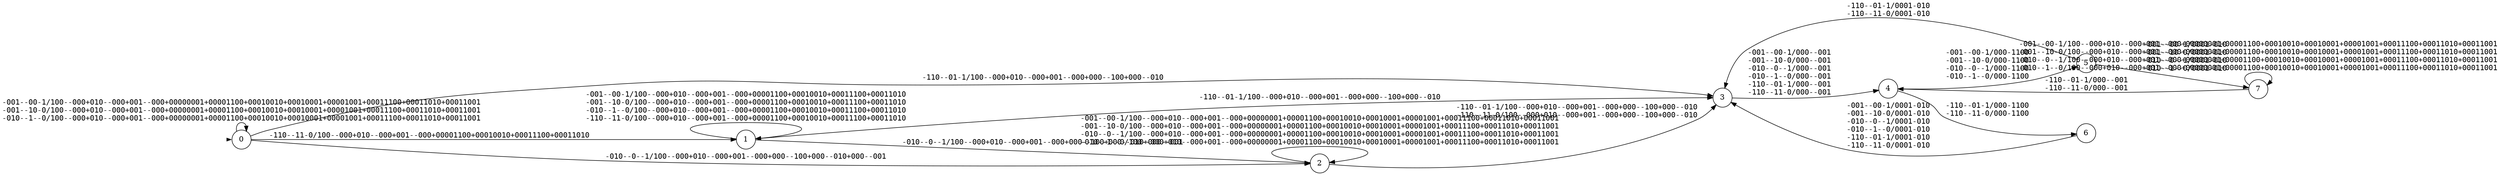 digraph""{graph[rankdir=LR,ranksep=0.8,nodesep=0.2];node[shape=circle];edge[fontname=mono];init[shape=point,style=invis];0[label="0"];1[label="1"];2[label="2"];3[label="3"];4[label="4"];5[label="5"];6[label="6"];7[label="7"];init->0[penwidth=0,tooltip="initialstate"];0->0[label="-001--00-1/100--000+010--000+001--000+00000001+00001100+00010010+00010001+00001001+00011100+00011010+00011001\l-001--10-0/100--000+010--000+001--000+00000001+00001100+00010010+00010001+00001001+00011100+00011010+00011001\l-010--1--0/100--000+010--000+001--000+00000001+00001100+00010010+00010001+00001001+00011100+00011010+00011001\l",labeltooltip="&#172;get_med&#8743;&#172;shop&#8743;warehouse&#8743;&#172;night&#8743;&#172;entrance&#8743;day/go_safe_loc&#8743;&#172;go_counter&#8743;&#172;go_charging_point&#8743;&#172;go_warehouse&#8743;&#172;go_entrace&#8743;&#172;go_back+&#172;go_safe_loc&#8743;go_counter&#8743;&#172;go_charging_point&#8743;&#172;go_warehouse&#8743;&#172;go_entrace&#8743;&#172;go_back+&#172;go_safe_loc&#8743;&#172;go_counter&#8743;go_charging_point&#8743;&#172;go_warehouse&#8743;&#172;go_entrace&#8743;&#172;go_back+&#172;go_safe_loc&#8743;&#172;go_counter&#8743;&#172;go_charging_point&#8743;&#172;give_med&#8743;&#172;take_med&#8743;&#172;go_warehouse&#8743;&#172;go_entrace&#8743;go_back+&#172;go_safe_loc&#8743;&#172;go_counter&#8743;&#172;go_charging_point&#8743;&#172;give_med&#8743;take_med&#8743;go_warehouse&#8743;&#172;go_entrace&#8743;&#172;go_back+&#172;go_safe_loc&#8743;&#172;go_counter&#8743;&#172;go_charging_point&#8743;give_med&#8743;&#172;take_med&#8743;&#172;go_warehouse&#8743;go_entrace&#8743;&#172;go_back+&#172;go_safe_loc&#8743;&#172;go_counter&#8743;&#172;go_charging_point&#8743;give_med&#8743;&#172;take_med&#8743;&#172;go_warehouse&#8743;&#172;go_entrace&#8743;go_back+&#172;go_safe_loc&#8743;&#172;go_counter&#8743;&#172;go_charging_point&#8743;&#172;give_med&#8743;take_med&#8743;&#172;go_warehouse&#8743;&#172;go_entrace&#8743;go_back+&#172;go_safe_loc&#8743;&#172;go_counter&#8743;&#172;go_charging_point&#8743;give_med&#8743;take_med&#8743;go_warehouse&#8743;&#172;go_entrace&#8743;&#172;go_back+&#172;go_safe_loc&#8743;&#172;go_counter&#8743;&#172;go_charging_point&#8743;give_med&#8743;take_med&#8743;&#172;go_warehouse&#8743;go_entrace&#8743;&#172;go_back+&#172;go_safe_loc&#8743;&#172;go_counter&#8743;&#172;go_charging_point&#8743;give_med&#8743;take_med&#8743;&#172;go_warehouse&#8743;&#172;go_entrace&#8743;go_back&#10;&#172;get_med&#8743;&#172;shop&#8743;warehouse&#8743;night&#8743;&#172;entrance&#8743;&#172;day/go_safe_loc&#8743;&#172;go_counter&#8743;&#172;go_charging_point&#8743;&#172;go_warehouse&#8743;&#172;go_entrace&#8743;&#172;go_back+&#172;go_safe_loc&#8743;go_counter&#8743;&#172;go_charging_point&#8743;&#172;go_warehouse&#8743;&#172;go_entrace&#8743;&#172;go_back+&#172;go_safe_loc&#8743;&#172;go_counter&#8743;go_charging_point&#8743;&#172;go_warehouse&#8743;&#172;go_entrace&#8743;&#172;go_back+&#172;go_safe_loc&#8743;&#172;go_counter&#8743;&#172;go_charging_point&#8743;&#172;give_med&#8743;&#172;take_med&#8743;&#172;go_warehouse&#8743;&#172;go_entrace&#8743;go_back+&#172;go_safe_loc&#8743;&#172;go_counter&#8743;&#172;go_charging_point&#8743;&#172;give_med&#8743;take_med&#8743;go_warehouse&#8743;&#172;go_entrace&#8743;&#172;go_back+&#172;go_safe_loc&#8743;&#172;go_counter&#8743;&#172;go_charging_point&#8743;give_med&#8743;&#172;take_med&#8743;&#172;go_warehouse&#8743;go_entrace&#8743;&#172;go_back+&#172;go_safe_loc&#8743;&#172;go_counter&#8743;&#172;go_charging_point&#8743;give_med&#8743;&#172;take_med&#8743;&#172;go_warehouse&#8743;&#172;go_entrace&#8743;go_back+&#172;go_safe_loc&#8743;&#172;go_counter&#8743;&#172;go_charging_point&#8743;&#172;give_med&#8743;take_med&#8743;&#172;go_warehouse&#8743;&#172;go_entrace&#8743;go_back+&#172;go_safe_loc&#8743;&#172;go_counter&#8743;&#172;go_charging_point&#8743;give_med&#8743;take_med&#8743;go_warehouse&#8743;&#172;go_entrace&#8743;&#172;go_back+&#172;go_safe_loc&#8743;&#172;go_counter&#8743;&#172;go_charging_point&#8743;give_med&#8743;take_med&#8743;&#172;go_warehouse&#8743;go_entrace&#8743;&#172;go_back+&#172;go_safe_loc&#8743;&#172;go_counter&#8743;&#172;go_charging_point&#8743;give_med&#8743;take_med&#8743;&#172;go_warehouse&#8743;&#172;go_entrace&#8743;go_back&#10;&#172;get_med&#8743;shop&#8743;&#172;warehouse&#8743;night&#8743;&#172;day/go_safe_loc&#8743;&#172;go_counter&#8743;&#172;go_charging_point&#8743;&#172;go_warehouse&#8743;&#172;go_entrace&#8743;&#172;go_back+&#172;go_safe_loc&#8743;go_counter&#8743;&#172;go_charging_point&#8743;&#172;go_warehouse&#8743;&#172;go_entrace&#8743;&#172;go_back+&#172;go_safe_loc&#8743;&#172;go_counter&#8743;go_charging_point&#8743;&#172;go_warehouse&#8743;&#172;go_entrace&#8743;&#172;go_back+&#172;go_safe_loc&#8743;&#172;go_counter&#8743;&#172;go_charging_point&#8743;&#172;give_med&#8743;&#172;take_med&#8743;&#172;go_warehouse&#8743;&#172;go_entrace&#8743;go_back+&#172;go_safe_loc&#8743;&#172;go_counter&#8743;&#172;go_charging_point&#8743;&#172;give_med&#8743;take_med&#8743;go_warehouse&#8743;&#172;go_entrace&#8743;&#172;go_back+&#172;go_safe_loc&#8743;&#172;go_counter&#8743;&#172;go_charging_point&#8743;give_med&#8743;&#172;take_med&#8743;&#172;go_warehouse&#8743;go_entrace&#8743;&#172;go_back+&#172;go_safe_loc&#8743;&#172;go_counter&#8743;&#172;go_charging_point&#8743;give_med&#8743;&#172;take_med&#8743;&#172;go_warehouse&#8743;&#172;go_entrace&#8743;go_back+&#172;go_safe_loc&#8743;&#172;go_counter&#8743;&#172;go_charging_point&#8743;&#172;give_med&#8743;take_med&#8743;&#172;go_warehouse&#8743;&#172;go_entrace&#8743;go_back+&#172;go_safe_loc&#8743;&#172;go_counter&#8743;&#172;go_charging_point&#8743;give_med&#8743;take_med&#8743;go_warehouse&#8743;&#172;go_entrace&#8743;&#172;go_back+&#172;go_safe_loc&#8743;&#172;go_counter&#8743;&#172;go_charging_point&#8743;give_med&#8743;take_med&#8743;&#172;go_warehouse&#8743;go_entrace&#8743;&#172;go_back+&#172;go_safe_loc&#8743;&#172;go_counter&#8743;&#172;go_charging_point&#8743;give_med&#8743;take_med&#8743;&#172;go_warehouse&#8743;&#172;go_entrace&#8743;go_back&#10;"];0->1[label="-110--11-0/100--000+010--000+001--000+00001100+00010010+00011100+00011010\l",labeltooltip="get_med&#8743;shop&#8743;&#172;warehouse&#8743;night&#8743;entrance&#8743;&#172;day/go_safe_loc&#8743;&#172;go_counter&#8743;&#172;go_charging_point&#8743;&#172;go_warehouse&#8743;&#172;go_entrace&#8743;&#172;go_back+&#172;go_safe_loc&#8743;go_counter&#8743;&#172;go_charging_point&#8743;&#172;go_warehouse&#8743;&#172;go_entrace&#8743;&#172;go_back+&#172;go_safe_loc&#8743;&#172;go_counter&#8743;go_charging_point&#8743;&#172;go_warehouse&#8743;&#172;go_entrace&#8743;&#172;go_back+&#172;go_safe_loc&#8743;&#172;go_counter&#8743;&#172;go_charging_point&#8743;&#172;give_med&#8743;take_med&#8743;go_warehouse&#8743;&#172;go_entrace&#8743;&#172;go_back+&#172;go_safe_loc&#8743;&#172;go_counter&#8743;&#172;go_charging_point&#8743;give_med&#8743;&#172;take_med&#8743;&#172;go_warehouse&#8743;go_entrace&#8743;&#172;go_back+&#172;go_safe_loc&#8743;&#172;go_counter&#8743;&#172;go_charging_point&#8743;give_med&#8743;take_med&#8743;go_warehouse&#8743;&#172;go_entrace&#8743;&#172;go_back+&#172;go_safe_loc&#8743;&#172;go_counter&#8743;&#172;go_charging_point&#8743;give_med&#8743;take_med&#8743;&#172;go_warehouse&#8743;go_entrace&#8743;&#172;go_back&#10;"];0->2[label="-010--0--1/100--000+010--000+001--000+000--100+000--010+000--001\l",labeltooltip="&#172;get_med&#8743;shop&#8743;&#172;warehouse&#8743;&#172;night&#8743;day/go_safe_loc&#8743;&#172;go_counter&#8743;&#172;go_charging_point&#8743;&#172;go_warehouse&#8743;&#172;go_entrace&#8743;&#172;go_back+&#172;go_safe_loc&#8743;go_counter&#8743;&#172;go_charging_point&#8743;&#172;go_warehouse&#8743;&#172;go_entrace&#8743;&#172;go_back+&#172;go_safe_loc&#8743;&#172;go_counter&#8743;go_charging_point&#8743;&#172;go_warehouse&#8743;&#172;go_entrace&#8743;&#172;go_back+&#172;go_safe_loc&#8743;&#172;go_counter&#8743;&#172;go_charging_point&#8743;go_warehouse&#8743;&#172;go_entrace&#8743;&#172;go_back+&#172;go_safe_loc&#8743;&#172;go_counter&#8743;&#172;go_charging_point&#8743;&#172;go_warehouse&#8743;go_entrace&#8743;&#172;go_back+&#172;go_safe_loc&#8743;&#172;go_counter&#8743;&#172;go_charging_point&#8743;&#172;go_warehouse&#8743;&#172;go_entrace&#8743;go_back&#10;"];0->3[label="-110--01-1/100--000+010--000+001--000+000--100+000--010\l",labeltooltip="get_med&#8743;shop&#8743;&#172;warehouse&#8743;&#172;night&#8743;entrance&#8743;day/go_safe_loc&#8743;&#172;go_counter&#8743;&#172;go_charging_point&#8743;&#172;go_warehouse&#8743;&#172;go_entrace&#8743;&#172;go_back+&#172;go_safe_loc&#8743;go_counter&#8743;&#172;go_charging_point&#8743;&#172;go_warehouse&#8743;&#172;go_entrace&#8743;&#172;go_back+&#172;go_safe_loc&#8743;&#172;go_counter&#8743;go_charging_point&#8743;&#172;go_warehouse&#8743;&#172;go_entrace&#8743;&#172;go_back+&#172;go_safe_loc&#8743;&#172;go_counter&#8743;&#172;go_charging_point&#8743;go_warehouse&#8743;&#172;go_entrace&#8743;&#172;go_back+&#172;go_safe_loc&#8743;&#172;go_counter&#8743;&#172;go_charging_point&#8743;&#172;go_warehouse&#8743;go_entrace&#8743;&#172;go_back&#10;"];1->1[label="-001--00-1/100--000+010--000+001--000+00001100+00010010+00011100+00011010\l-001--10-0/100--000+010--000+001--000+00001100+00010010+00011100+00011010\l-010--1--0/100--000+010--000+001--000+00001100+00010010+00011100+00011010\l-110--11-0/100--000+010--000+001--000+00001100+00010010+00011100+00011010\l",labeltooltip="&#172;get_med&#8743;&#172;shop&#8743;warehouse&#8743;&#172;night&#8743;&#172;entrance&#8743;day/go_safe_loc&#8743;&#172;go_counter&#8743;&#172;go_charging_point&#8743;&#172;go_warehouse&#8743;&#172;go_entrace&#8743;&#172;go_back+&#172;go_safe_loc&#8743;go_counter&#8743;&#172;go_charging_point&#8743;&#172;go_warehouse&#8743;&#172;go_entrace&#8743;&#172;go_back+&#172;go_safe_loc&#8743;&#172;go_counter&#8743;go_charging_point&#8743;&#172;go_warehouse&#8743;&#172;go_entrace&#8743;&#172;go_back+&#172;go_safe_loc&#8743;&#172;go_counter&#8743;&#172;go_charging_point&#8743;&#172;give_med&#8743;take_med&#8743;go_warehouse&#8743;&#172;go_entrace&#8743;&#172;go_back+&#172;go_safe_loc&#8743;&#172;go_counter&#8743;&#172;go_charging_point&#8743;give_med&#8743;&#172;take_med&#8743;&#172;go_warehouse&#8743;go_entrace&#8743;&#172;go_back+&#172;go_safe_loc&#8743;&#172;go_counter&#8743;&#172;go_charging_point&#8743;give_med&#8743;take_med&#8743;go_warehouse&#8743;&#172;go_entrace&#8743;&#172;go_back+&#172;go_safe_loc&#8743;&#172;go_counter&#8743;&#172;go_charging_point&#8743;give_med&#8743;take_med&#8743;&#172;go_warehouse&#8743;go_entrace&#8743;&#172;go_back&#10;&#172;get_med&#8743;&#172;shop&#8743;warehouse&#8743;night&#8743;&#172;entrance&#8743;&#172;day/go_safe_loc&#8743;&#172;go_counter&#8743;&#172;go_charging_point&#8743;&#172;go_warehouse&#8743;&#172;go_entrace&#8743;&#172;go_back+&#172;go_safe_loc&#8743;go_counter&#8743;&#172;go_charging_point&#8743;&#172;go_warehouse&#8743;&#172;go_entrace&#8743;&#172;go_back+&#172;go_safe_loc&#8743;&#172;go_counter&#8743;go_charging_point&#8743;&#172;go_warehouse&#8743;&#172;go_entrace&#8743;&#172;go_back+&#172;go_safe_loc&#8743;&#172;go_counter&#8743;&#172;go_charging_point&#8743;&#172;give_med&#8743;take_med&#8743;go_warehouse&#8743;&#172;go_entrace&#8743;&#172;go_back+&#172;go_safe_loc&#8743;&#172;go_counter&#8743;&#172;go_charging_point&#8743;give_med&#8743;&#172;take_med&#8743;&#172;go_warehouse&#8743;go_entrace&#8743;&#172;go_back+&#172;go_safe_loc&#8743;&#172;go_counter&#8743;&#172;go_charging_point&#8743;give_med&#8743;take_med&#8743;go_warehouse&#8743;&#172;go_entrace&#8743;&#172;go_back+&#172;go_safe_loc&#8743;&#172;go_counter&#8743;&#172;go_charging_point&#8743;give_med&#8743;take_med&#8743;&#172;go_warehouse&#8743;go_entrace&#8743;&#172;go_back&#10;&#172;get_med&#8743;shop&#8743;&#172;warehouse&#8743;night&#8743;&#172;day/go_safe_loc&#8743;&#172;go_counter&#8743;&#172;go_charging_point&#8743;&#172;go_warehouse&#8743;&#172;go_entrace&#8743;&#172;go_back+&#172;go_safe_loc&#8743;go_counter&#8743;&#172;go_charging_point&#8743;&#172;go_warehouse&#8743;&#172;go_entrace&#8743;&#172;go_back+&#172;go_safe_loc&#8743;&#172;go_counter&#8743;go_charging_point&#8743;&#172;go_warehouse&#8743;&#172;go_entrace&#8743;&#172;go_back+&#172;go_safe_loc&#8743;&#172;go_counter&#8743;&#172;go_charging_point&#8743;&#172;give_med&#8743;take_med&#8743;go_warehouse&#8743;&#172;go_entrace&#8743;&#172;go_back+&#172;go_safe_loc&#8743;&#172;go_counter&#8743;&#172;go_charging_point&#8743;give_med&#8743;&#172;take_med&#8743;&#172;go_warehouse&#8743;go_entrace&#8743;&#172;go_back+&#172;go_safe_loc&#8743;&#172;go_counter&#8743;&#172;go_charging_point&#8743;give_med&#8743;take_med&#8743;go_warehouse&#8743;&#172;go_entrace&#8743;&#172;go_back+&#172;go_safe_loc&#8743;&#172;go_counter&#8743;&#172;go_charging_point&#8743;give_med&#8743;take_med&#8743;&#172;go_warehouse&#8743;go_entrace&#8743;&#172;go_back&#10;get_med&#8743;shop&#8743;&#172;warehouse&#8743;night&#8743;entrance&#8743;&#172;day/go_safe_loc&#8743;&#172;go_counter&#8743;&#172;go_charging_point&#8743;&#172;go_warehouse&#8743;&#172;go_entrace&#8743;&#172;go_back+&#172;go_safe_loc&#8743;go_counter&#8743;&#172;go_charging_point&#8743;&#172;go_warehouse&#8743;&#172;go_entrace&#8743;&#172;go_back+&#172;go_safe_loc&#8743;&#172;go_counter&#8743;go_charging_point&#8743;&#172;go_warehouse&#8743;&#172;go_entrace&#8743;&#172;go_back+&#172;go_safe_loc&#8743;&#172;go_counter&#8743;&#172;go_charging_point&#8743;&#172;give_med&#8743;take_med&#8743;go_warehouse&#8743;&#172;go_entrace&#8743;&#172;go_back+&#172;go_safe_loc&#8743;&#172;go_counter&#8743;&#172;go_charging_point&#8743;give_med&#8743;&#172;take_med&#8743;&#172;go_warehouse&#8743;go_entrace&#8743;&#172;go_back+&#172;go_safe_loc&#8743;&#172;go_counter&#8743;&#172;go_charging_point&#8743;give_med&#8743;take_med&#8743;go_warehouse&#8743;&#172;go_entrace&#8743;&#172;go_back+&#172;go_safe_loc&#8743;&#172;go_counter&#8743;&#172;go_charging_point&#8743;give_med&#8743;take_med&#8743;&#172;go_warehouse&#8743;go_entrace&#8743;&#172;go_back&#10;"];1->2[label="-010--0--1/100--000+010--000+001--000+000--100+000--010+000--001\l",labeltooltip="&#172;get_med&#8743;shop&#8743;&#172;warehouse&#8743;&#172;night&#8743;day/go_safe_loc&#8743;&#172;go_counter&#8743;&#172;go_charging_point&#8743;&#172;go_warehouse&#8743;&#172;go_entrace&#8743;&#172;go_back+&#172;go_safe_loc&#8743;go_counter&#8743;&#172;go_charging_point&#8743;&#172;go_warehouse&#8743;&#172;go_entrace&#8743;&#172;go_back+&#172;go_safe_loc&#8743;&#172;go_counter&#8743;go_charging_point&#8743;&#172;go_warehouse&#8743;&#172;go_entrace&#8743;&#172;go_back+&#172;go_safe_loc&#8743;&#172;go_counter&#8743;&#172;go_charging_point&#8743;go_warehouse&#8743;&#172;go_entrace&#8743;&#172;go_back+&#172;go_safe_loc&#8743;&#172;go_counter&#8743;&#172;go_charging_point&#8743;&#172;go_warehouse&#8743;go_entrace&#8743;&#172;go_back+&#172;go_safe_loc&#8743;&#172;go_counter&#8743;&#172;go_charging_point&#8743;&#172;go_warehouse&#8743;&#172;go_entrace&#8743;go_back&#10;"];1->3[label="-110--01-1/100--000+010--000+001--000+000--100+000--010\l",labeltooltip="get_med&#8743;shop&#8743;&#172;warehouse&#8743;&#172;night&#8743;entrance&#8743;day/go_safe_loc&#8743;&#172;go_counter&#8743;&#172;go_charging_point&#8743;&#172;go_warehouse&#8743;&#172;go_entrace&#8743;&#172;go_back+&#172;go_safe_loc&#8743;go_counter&#8743;&#172;go_charging_point&#8743;&#172;go_warehouse&#8743;&#172;go_entrace&#8743;&#172;go_back+&#172;go_safe_loc&#8743;&#172;go_counter&#8743;go_charging_point&#8743;&#172;go_warehouse&#8743;&#172;go_entrace&#8743;&#172;go_back+&#172;go_safe_loc&#8743;&#172;go_counter&#8743;&#172;go_charging_point&#8743;go_warehouse&#8743;&#172;go_entrace&#8743;&#172;go_back+&#172;go_safe_loc&#8743;&#172;go_counter&#8743;&#172;go_charging_point&#8743;&#172;go_warehouse&#8743;go_entrace&#8743;&#172;go_back&#10;"];2->2[label="-001--00-1/100--000+010--000+001--000+00000001+00001100+00010010+00010001+00001001+00011100+00011010+00011001\l-001--10-0/100--000+010--000+001--000+00000001+00001100+00010010+00010001+00001001+00011100+00011010+00011001\l-010--0--1/100--000+010--000+001--000+00000001+00001100+00010010+00010001+00001001+00011100+00011010+00011001\l-010--1--0/100--000+010--000+001--000+00000001+00001100+00010010+00010001+00001001+00011100+00011010+00011001\l",labeltooltip="&#172;get_med&#8743;&#172;shop&#8743;warehouse&#8743;&#172;night&#8743;&#172;entrance&#8743;day/go_safe_loc&#8743;&#172;go_counter&#8743;&#172;go_charging_point&#8743;&#172;go_warehouse&#8743;&#172;go_entrace&#8743;&#172;go_back+&#172;go_safe_loc&#8743;go_counter&#8743;&#172;go_charging_point&#8743;&#172;go_warehouse&#8743;&#172;go_entrace&#8743;&#172;go_back+&#172;go_safe_loc&#8743;&#172;go_counter&#8743;go_charging_point&#8743;&#172;go_warehouse&#8743;&#172;go_entrace&#8743;&#172;go_back+&#172;go_safe_loc&#8743;&#172;go_counter&#8743;&#172;go_charging_point&#8743;&#172;give_med&#8743;&#172;take_med&#8743;&#172;go_warehouse&#8743;&#172;go_entrace&#8743;go_back+&#172;go_safe_loc&#8743;&#172;go_counter&#8743;&#172;go_charging_point&#8743;&#172;give_med&#8743;take_med&#8743;go_warehouse&#8743;&#172;go_entrace&#8743;&#172;go_back+&#172;go_safe_loc&#8743;&#172;go_counter&#8743;&#172;go_charging_point&#8743;give_med&#8743;&#172;take_med&#8743;&#172;go_warehouse&#8743;go_entrace&#8743;&#172;go_back+&#172;go_safe_loc&#8743;&#172;go_counter&#8743;&#172;go_charging_point&#8743;give_med&#8743;&#172;take_med&#8743;&#172;go_warehouse&#8743;&#172;go_entrace&#8743;go_back+&#172;go_safe_loc&#8743;&#172;go_counter&#8743;&#172;go_charging_point&#8743;&#172;give_med&#8743;take_med&#8743;&#172;go_warehouse&#8743;&#172;go_entrace&#8743;go_back+&#172;go_safe_loc&#8743;&#172;go_counter&#8743;&#172;go_charging_point&#8743;give_med&#8743;take_med&#8743;go_warehouse&#8743;&#172;go_entrace&#8743;&#172;go_back+&#172;go_safe_loc&#8743;&#172;go_counter&#8743;&#172;go_charging_point&#8743;give_med&#8743;take_med&#8743;&#172;go_warehouse&#8743;go_entrace&#8743;&#172;go_back+&#172;go_safe_loc&#8743;&#172;go_counter&#8743;&#172;go_charging_point&#8743;give_med&#8743;take_med&#8743;&#172;go_warehouse&#8743;&#172;go_entrace&#8743;go_back&#10;&#172;get_med&#8743;&#172;shop&#8743;warehouse&#8743;night&#8743;&#172;entrance&#8743;&#172;day/go_safe_loc&#8743;&#172;go_counter&#8743;&#172;go_charging_point&#8743;&#172;go_warehouse&#8743;&#172;go_entrace&#8743;&#172;go_back+&#172;go_safe_loc&#8743;go_counter&#8743;&#172;go_charging_point&#8743;&#172;go_warehouse&#8743;&#172;go_entrace&#8743;&#172;go_back+&#172;go_safe_loc&#8743;&#172;go_counter&#8743;go_charging_point&#8743;&#172;go_warehouse&#8743;&#172;go_entrace&#8743;&#172;go_back+&#172;go_safe_loc&#8743;&#172;go_counter&#8743;&#172;go_charging_point&#8743;&#172;give_med&#8743;&#172;take_med&#8743;&#172;go_warehouse&#8743;&#172;go_entrace&#8743;go_back+&#172;go_safe_loc&#8743;&#172;go_counter&#8743;&#172;go_charging_point&#8743;&#172;give_med&#8743;take_med&#8743;go_warehouse&#8743;&#172;go_entrace&#8743;&#172;go_back+&#172;go_safe_loc&#8743;&#172;go_counter&#8743;&#172;go_charging_point&#8743;give_med&#8743;&#172;take_med&#8743;&#172;go_warehouse&#8743;go_entrace&#8743;&#172;go_back+&#172;go_safe_loc&#8743;&#172;go_counter&#8743;&#172;go_charging_point&#8743;give_med&#8743;&#172;take_med&#8743;&#172;go_warehouse&#8743;&#172;go_entrace&#8743;go_back+&#172;go_safe_loc&#8743;&#172;go_counter&#8743;&#172;go_charging_point&#8743;&#172;give_med&#8743;take_med&#8743;&#172;go_warehouse&#8743;&#172;go_entrace&#8743;go_back+&#172;go_safe_loc&#8743;&#172;go_counter&#8743;&#172;go_charging_point&#8743;give_med&#8743;take_med&#8743;go_warehouse&#8743;&#172;go_entrace&#8743;&#172;go_back+&#172;go_safe_loc&#8743;&#172;go_counter&#8743;&#172;go_charging_point&#8743;give_med&#8743;take_med&#8743;&#172;go_warehouse&#8743;go_entrace&#8743;&#172;go_back+&#172;go_safe_loc&#8743;&#172;go_counter&#8743;&#172;go_charging_point&#8743;give_med&#8743;take_med&#8743;&#172;go_warehouse&#8743;&#172;go_entrace&#8743;go_back&#10;&#172;get_med&#8743;shop&#8743;&#172;warehouse&#8743;&#172;night&#8743;day/go_safe_loc&#8743;&#172;go_counter&#8743;&#172;go_charging_point&#8743;&#172;go_warehouse&#8743;&#172;go_entrace&#8743;&#172;go_back+&#172;go_safe_loc&#8743;go_counter&#8743;&#172;go_charging_point&#8743;&#172;go_warehouse&#8743;&#172;go_entrace&#8743;&#172;go_back+&#172;go_safe_loc&#8743;&#172;go_counter&#8743;go_charging_point&#8743;&#172;go_warehouse&#8743;&#172;go_entrace&#8743;&#172;go_back+&#172;go_safe_loc&#8743;&#172;go_counter&#8743;&#172;go_charging_point&#8743;&#172;give_med&#8743;&#172;take_med&#8743;&#172;go_warehouse&#8743;&#172;go_entrace&#8743;go_back+&#172;go_safe_loc&#8743;&#172;go_counter&#8743;&#172;go_charging_point&#8743;&#172;give_med&#8743;take_med&#8743;go_warehouse&#8743;&#172;go_entrace&#8743;&#172;go_back+&#172;go_safe_loc&#8743;&#172;go_counter&#8743;&#172;go_charging_point&#8743;give_med&#8743;&#172;take_med&#8743;&#172;go_warehouse&#8743;go_entrace&#8743;&#172;go_back+&#172;go_safe_loc&#8743;&#172;go_counter&#8743;&#172;go_charging_point&#8743;give_med&#8743;&#172;take_med&#8743;&#172;go_warehouse&#8743;&#172;go_entrace&#8743;go_back+&#172;go_safe_loc&#8743;&#172;go_counter&#8743;&#172;go_charging_point&#8743;&#172;give_med&#8743;take_med&#8743;&#172;go_warehouse&#8743;&#172;go_entrace&#8743;go_back+&#172;go_safe_loc&#8743;&#172;go_counter&#8743;&#172;go_charging_point&#8743;give_med&#8743;take_med&#8743;go_warehouse&#8743;&#172;go_entrace&#8743;&#172;go_back+&#172;go_safe_loc&#8743;&#172;go_counter&#8743;&#172;go_charging_point&#8743;give_med&#8743;take_med&#8743;&#172;go_warehouse&#8743;go_entrace&#8743;&#172;go_back+&#172;go_safe_loc&#8743;&#172;go_counter&#8743;&#172;go_charging_point&#8743;give_med&#8743;take_med&#8743;&#172;go_warehouse&#8743;&#172;go_entrace&#8743;go_back&#10;&#172;get_med&#8743;shop&#8743;&#172;warehouse&#8743;night&#8743;&#172;day/go_safe_loc&#8743;&#172;go_counter&#8743;&#172;go_charging_point&#8743;&#172;go_warehouse&#8743;&#172;go_entrace&#8743;&#172;go_back+&#172;go_safe_loc&#8743;go_counter&#8743;&#172;go_charging_point&#8743;&#172;go_warehouse&#8743;&#172;go_entrace&#8743;&#172;go_back+&#172;go_safe_loc&#8743;&#172;go_counter&#8743;go_charging_point&#8743;&#172;go_warehouse&#8743;&#172;go_entrace&#8743;&#172;go_back+&#172;go_safe_loc&#8743;&#172;go_counter&#8743;&#172;go_charging_point&#8743;&#172;give_med&#8743;&#172;take_med&#8743;&#172;go_warehouse&#8743;&#172;go_entrace&#8743;go_back+&#172;go_safe_loc&#8743;&#172;go_counter&#8743;&#172;go_charging_point&#8743;&#172;give_med&#8743;take_med&#8743;go_warehouse&#8743;&#172;go_entrace&#8743;&#172;go_back+&#172;go_safe_loc&#8743;&#172;go_counter&#8743;&#172;go_charging_point&#8743;give_med&#8743;&#172;take_med&#8743;&#172;go_warehouse&#8743;go_entrace&#8743;&#172;go_back+&#172;go_safe_loc&#8743;&#172;go_counter&#8743;&#172;go_charging_point&#8743;give_med&#8743;&#172;take_med&#8743;&#172;go_warehouse&#8743;&#172;go_entrace&#8743;go_back+&#172;go_safe_loc&#8743;&#172;go_counter&#8743;&#172;go_charging_point&#8743;&#172;give_med&#8743;take_med&#8743;&#172;go_warehouse&#8743;&#172;go_entrace&#8743;go_back+&#172;go_safe_loc&#8743;&#172;go_counter&#8743;&#172;go_charging_point&#8743;give_med&#8743;take_med&#8743;go_warehouse&#8743;&#172;go_entrace&#8743;&#172;go_back+&#172;go_safe_loc&#8743;&#172;go_counter&#8743;&#172;go_charging_point&#8743;give_med&#8743;take_med&#8743;&#172;go_warehouse&#8743;go_entrace&#8743;&#172;go_back+&#172;go_safe_loc&#8743;&#172;go_counter&#8743;&#172;go_charging_point&#8743;give_med&#8743;take_med&#8743;&#172;go_warehouse&#8743;&#172;go_entrace&#8743;go_back&#10;"];2->3[label="-110--01-1/100--000+010--000+001--000+000--100+000--010\l-110--11-0/100--000+010--000+001--000+000--100+000--010\l",labeltooltip="get_med&#8743;shop&#8743;&#172;warehouse&#8743;&#172;night&#8743;entrance&#8743;day/go_safe_loc&#8743;&#172;go_counter&#8743;&#172;go_charging_point&#8743;&#172;go_warehouse&#8743;&#172;go_entrace&#8743;&#172;go_back+&#172;go_safe_loc&#8743;go_counter&#8743;&#172;go_charging_point&#8743;&#172;go_warehouse&#8743;&#172;go_entrace&#8743;&#172;go_back+&#172;go_safe_loc&#8743;&#172;go_counter&#8743;go_charging_point&#8743;&#172;go_warehouse&#8743;&#172;go_entrace&#8743;&#172;go_back+&#172;go_safe_loc&#8743;&#172;go_counter&#8743;&#172;go_charging_point&#8743;go_warehouse&#8743;&#172;go_entrace&#8743;&#172;go_back+&#172;go_safe_loc&#8743;&#172;go_counter&#8743;&#172;go_charging_point&#8743;&#172;go_warehouse&#8743;go_entrace&#8743;&#172;go_back&#10;get_med&#8743;shop&#8743;&#172;warehouse&#8743;night&#8743;entrance&#8743;&#172;day/go_safe_loc&#8743;&#172;go_counter&#8743;&#172;go_charging_point&#8743;&#172;go_warehouse&#8743;&#172;go_entrace&#8743;&#172;go_back+&#172;go_safe_loc&#8743;go_counter&#8743;&#172;go_charging_point&#8743;&#172;go_warehouse&#8743;&#172;go_entrace&#8743;&#172;go_back+&#172;go_safe_loc&#8743;&#172;go_counter&#8743;go_charging_point&#8743;&#172;go_warehouse&#8743;&#172;go_entrace&#8743;&#172;go_back+&#172;go_safe_loc&#8743;&#172;go_counter&#8743;&#172;go_charging_point&#8743;go_warehouse&#8743;&#172;go_entrace&#8743;&#172;go_back+&#172;go_safe_loc&#8743;&#172;go_counter&#8743;&#172;go_charging_point&#8743;&#172;go_warehouse&#8743;go_entrace&#8743;&#172;go_back&#10;"];3->4[label="-001--00-1/000--001\l-001--10-0/000--001\l-010--0--1/000--001\l-010--1--0/000--001\l-110--01-1/000--001\l-110--11-0/000--001\l",labeltooltip="&#172;get_med&#8743;&#172;shop&#8743;warehouse&#8743;&#172;night&#8743;&#172;entrance&#8743;day/&#172;go_safe_loc&#8743;&#172;go_counter&#8743;&#172;go_charging_point&#8743;&#172;go_warehouse&#8743;&#172;go_entrace&#8743;go_back&#10;&#172;get_med&#8743;&#172;shop&#8743;warehouse&#8743;night&#8743;&#172;entrance&#8743;&#172;day/&#172;go_safe_loc&#8743;&#172;go_counter&#8743;&#172;go_charging_point&#8743;&#172;go_warehouse&#8743;&#172;go_entrace&#8743;go_back&#10;&#172;get_med&#8743;shop&#8743;&#172;warehouse&#8743;&#172;night&#8743;day/&#172;go_safe_loc&#8743;&#172;go_counter&#8743;&#172;go_charging_point&#8743;&#172;go_warehouse&#8743;&#172;go_entrace&#8743;go_back&#10;&#172;get_med&#8743;shop&#8743;&#172;warehouse&#8743;night&#8743;&#172;day/&#172;go_safe_loc&#8743;&#172;go_counter&#8743;&#172;go_charging_point&#8743;&#172;go_warehouse&#8743;&#172;go_entrace&#8743;go_back&#10;get_med&#8743;shop&#8743;&#172;warehouse&#8743;&#172;night&#8743;entrance&#8743;day/&#172;go_safe_loc&#8743;&#172;go_counter&#8743;&#172;go_charging_point&#8743;&#172;go_warehouse&#8743;&#172;go_entrace&#8743;go_back&#10;get_med&#8743;shop&#8743;&#172;warehouse&#8743;night&#8743;entrance&#8743;&#172;day/&#172;go_safe_loc&#8743;&#172;go_counter&#8743;&#172;go_charging_point&#8743;&#172;go_warehouse&#8743;&#172;go_entrace&#8743;go_back&#10;"];4->5[label="-001--00-1/000-1100\l-001--10-0/000-1100\l-010--0--1/000-1100\l-010--1--0/000-1100\l",labeltooltip="&#172;get_med&#8743;&#172;shop&#8743;warehouse&#8743;&#172;night&#8743;&#172;entrance&#8743;day/&#172;go_safe_loc&#8743;&#172;go_counter&#8743;&#172;go_charging_point&#8743;take_med&#8743;go_warehouse&#8743;&#172;go_entrace&#8743;&#172;go_back&#10;&#172;get_med&#8743;&#172;shop&#8743;warehouse&#8743;night&#8743;&#172;entrance&#8743;&#172;day/&#172;go_safe_loc&#8743;&#172;go_counter&#8743;&#172;go_charging_point&#8743;take_med&#8743;go_warehouse&#8743;&#172;go_entrace&#8743;&#172;go_back&#10;&#172;get_med&#8743;shop&#8743;&#172;warehouse&#8743;&#172;night&#8743;day/&#172;go_safe_loc&#8743;&#172;go_counter&#8743;&#172;go_charging_point&#8743;take_med&#8743;go_warehouse&#8743;&#172;go_entrace&#8743;&#172;go_back&#10;&#172;get_med&#8743;shop&#8743;&#172;warehouse&#8743;night&#8743;&#172;day/&#172;go_safe_loc&#8743;&#172;go_counter&#8743;&#172;go_charging_point&#8743;take_med&#8743;go_warehouse&#8743;&#172;go_entrace&#8743;&#172;go_back&#10;"];4->6[label="-110--01-1/000-1100\l-110--11-0/000-1100\l",labeltooltip="get_med&#8743;shop&#8743;&#172;warehouse&#8743;&#172;night&#8743;entrance&#8743;day/&#172;go_safe_loc&#8743;&#172;go_counter&#8743;&#172;go_charging_point&#8743;take_med&#8743;go_warehouse&#8743;&#172;go_entrace&#8743;&#172;go_back&#10;get_med&#8743;shop&#8743;&#172;warehouse&#8743;night&#8743;entrance&#8743;&#172;day/&#172;go_safe_loc&#8743;&#172;go_counter&#8743;&#172;go_charging_point&#8743;take_med&#8743;go_warehouse&#8743;&#172;go_entrace&#8743;&#172;go_back&#10;"];5->3[label="-110--01-1/0001-010\l-110--11-0/0001-010\l",labeltooltip="get_med&#8743;shop&#8743;&#172;warehouse&#8743;&#172;night&#8743;entrance&#8743;day/&#172;go_safe_loc&#8743;&#172;go_counter&#8743;&#172;go_charging_point&#8743;give_med&#8743;&#172;go_warehouse&#8743;go_entrace&#8743;&#172;go_back&#10;get_med&#8743;shop&#8743;&#172;warehouse&#8743;night&#8743;entrance&#8743;&#172;day/&#172;go_safe_loc&#8743;&#172;go_counter&#8743;&#172;go_charging_point&#8743;give_med&#8743;&#172;go_warehouse&#8743;go_entrace&#8743;&#172;go_back&#10;"];5->7[label="-001--00-1/0001-010\l-001--10-0/0001-010\l-010--0--1/0001-010\l-010--1--0/0001-010\l",labeltooltip="&#172;get_med&#8743;&#172;shop&#8743;warehouse&#8743;&#172;night&#8743;&#172;entrance&#8743;day/&#172;go_safe_loc&#8743;&#172;go_counter&#8743;&#172;go_charging_point&#8743;give_med&#8743;&#172;go_warehouse&#8743;go_entrace&#8743;&#172;go_back&#10;&#172;get_med&#8743;&#172;shop&#8743;warehouse&#8743;night&#8743;&#172;entrance&#8743;&#172;day/&#172;go_safe_loc&#8743;&#172;go_counter&#8743;&#172;go_charging_point&#8743;give_med&#8743;&#172;go_warehouse&#8743;go_entrace&#8743;&#172;go_back&#10;&#172;get_med&#8743;shop&#8743;&#172;warehouse&#8743;&#172;night&#8743;day/&#172;go_safe_loc&#8743;&#172;go_counter&#8743;&#172;go_charging_point&#8743;give_med&#8743;&#172;go_warehouse&#8743;go_entrace&#8743;&#172;go_back&#10;&#172;get_med&#8743;shop&#8743;&#172;warehouse&#8743;night&#8743;&#172;day/&#172;go_safe_loc&#8743;&#172;go_counter&#8743;&#172;go_charging_point&#8743;give_med&#8743;&#172;go_warehouse&#8743;go_entrace&#8743;&#172;go_back&#10;"];6->3[label="-001--00-1/0001-010\l-001--10-0/0001-010\l-010--0--1/0001-010\l-010--1--0/0001-010\l-110--01-1/0001-010\l-110--11-0/0001-010\l",labeltooltip="&#172;get_med&#8743;&#172;shop&#8743;warehouse&#8743;&#172;night&#8743;&#172;entrance&#8743;day/&#172;go_safe_loc&#8743;&#172;go_counter&#8743;&#172;go_charging_point&#8743;give_med&#8743;&#172;go_warehouse&#8743;go_entrace&#8743;&#172;go_back&#10;&#172;get_med&#8743;&#172;shop&#8743;warehouse&#8743;night&#8743;&#172;entrance&#8743;&#172;day/&#172;go_safe_loc&#8743;&#172;go_counter&#8743;&#172;go_charging_point&#8743;give_med&#8743;&#172;go_warehouse&#8743;go_entrace&#8743;&#172;go_back&#10;&#172;get_med&#8743;shop&#8743;&#172;warehouse&#8743;&#172;night&#8743;day/&#172;go_safe_loc&#8743;&#172;go_counter&#8743;&#172;go_charging_point&#8743;give_med&#8743;&#172;go_warehouse&#8743;go_entrace&#8743;&#172;go_back&#10;&#172;get_med&#8743;shop&#8743;&#172;warehouse&#8743;night&#8743;&#172;day/&#172;go_safe_loc&#8743;&#172;go_counter&#8743;&#172;go_charging_point&#8743;give_med&#8743;&#172;go_warehouse&#8743;go_entrace&#8743;&#172;go_back&#10;get_med&#8743;shop&#8743;&#172;warehouse&#8743;&#172;night&#8743;entrance&#8743;day/&#172;go_safe_loc&#8743;&#172;go_counter&#8743;&#172;go_charging_point&#8743;give_med&#8743;&#172;go_warehouse&#8743;go_entrace&#8743;&#172;go_back&#10;get_med&#8743;shop&#8743;&#172;warehouse&#8743;night&#8743;entrance&#8743;&#172;day/&#172;go_safe_loc&#8743;&#172;go_counter&#8743;&#172;go_charging_point&#8743;give_med&#8743;&#172;go_warehouse&#8743;go_entrace&#8743;&#172;go_back&#10;"];7->4[label="-110--01-1/000--001\l-110--11-0/000--001\l",labeltooltip="get_med&#8743;shop&#8743;&#172;warehouse&#8743;&#172;night&#8743;entrance&#8743;day/&#172;go_safe_loc&#8743;&#172;go_counter&#8743;&#172;go_charging_point&#8743;&#172;go_warehouse&#8743;&#172;go_entrace&#8743;go_back&#10;get_med&#8743;shop&#8743;&#172;warehouse&#8743;night&#8743;entrance&#8743;&#172;day/&#172;go_safe_loc&#8743;&#172;go_counter&#8743;&#172;go_charging_point&#8743;&#172;go_warehouse&#8743;&#172;go_entrace&#8743;go_back&#10;"];7->7[label="-001--00-1/100--000+010--000+001--000+00000001+00001100+00010010+00010001+00001001+00011100+00011010+00011001\l-001--10-0/100--000+010--000+001--000+00000001+00001100+00010010+00010001+00001001+00011100+00011010+00011001\l-010--0--1/100--000+010--000+001--000+00000001+00001100+00010010+00010001+00001001+00011100+00011010+00011001\l-010--1--0/100--000+010--000+001--000+00000001+00001100+00010010+00010001+00001001+00011100+00011010+00011001\l",labeltooltip="&#172;get_med&#8743;&#172;shop&#8743;warehouse&#8743;&#172;night&#8743;&#172;entrance&#8743;day/go_safe_loc&#8743;&#172;go_counter&#8743;&#172;go_charging_point&#8743;&#172;go_warehouse&#8743;&#172;go_entrace&#8743;&#172;go_back+&#172;go_safe_loc&#8743;go_counter&#8743;&#172;go_charging_point&#8743;&#172;go_warehouse&#8743;&#172;go_entrace&#8743;&#172;go_back+&#172;go_safe_loc&#8743;&#172;go_counter&#8743;go_charging_point&#8743;&#172;go_warehouse&#8743;&#172;go_entrace&#8743;&#172;go_back+&#172;go_safe_loc&#8743;&#172;go_counter&#8743;&#172;go_charging_point&#8743;&#172;give_med&#8743;&#172;take_med&#8743;&#172;go_warehouse&#8743;&#172;go_entrace&#8743;go_back+&#172;go_safe_loc&#8743;&#172;go_counter&#8743;&#172;go_charging_point&#8743;&#172;give_med&#8743;take_med&#8743;go_warehouse&#8743;&#172;go_entrace&#8743;&#172;go_back+&#172;go_safe_loc&#8743;&#172;go_counter&#8743;&#172;go_charging_point&#8743;give_med&#8743;&#172;take_med&#8743;&#172;go_warehouse&#8743;go_entrace&#8743;&#172;go_back+&#172;go_safe_loc&#8743;&#172;go_counter&#8743;&#172;go_charging_point&#8743;give_med&#8743;&#172;take_med&#8743;&#172;go_warehouse&#8743;&#172;go_entrace&#8743;go_back+&#172;go_safe_loc&#8743;&#172;go_counter&#8743;&#172;go_charging_point&#8743;&#172;give_med&#8743;take_med&#8743;&#172;go_warehouse&#8743;&#172;go_entrace&#8743;go_back+&#172;go_safe_loc&#8743;&#172;go_counter&#8743;&#172;go_charging_point&#8743;give_med&#8743;take_med&#8743;go_warehouse&#8743;&#172;go_entrace&#8743;&#172;go_back+&#172;go_safe_loc&#8743;&#172;go_counter&#8743;&#172;go_charging_point&#8743;give_med&#8743;take_med&#8743;&#172;go_warehouse&#8743;go_entrace&#8743;&#172;go_back+&#172;go_safe_loc&#8743;&#172;go_counter&#8743;&#172;go_charging_point&#8743;give_med&#8743;take_med&#8743;&#172;go_warehouse&#8743;&#172;go_entrace&#8743;go_back&#10;&#172;get_med&#8743;&#172;shop&#8743;warehouse&#8743;night&#8743;&#172;entrance&#8743;&#172;day/go_safe_loc&#8743;&#172;go_counter&#8743;&#172;go_charging_point&#8743;&#172;go_warehouse&#8743;&#172;go_entrace&#8743;&#172;go_back+&#172;go_safe_loc&#8743;go_counter&#8743;&#172;go_charging_point&#8743;&#172;go_warehouse&#8743;&#172;go_entrace&#8743;&#172;go_back+&#172;go_safe_loc&#8743;&#172;go_counter&#8743;go_charging_point&#8743;&#172;go_warehouse&#8743;&#172;go_entrace&#8743;&#172;go_back+&#172;go_safe_loc&#8743;&#172;go_counter&#8743;&#172;go_charging_point&#8743;&#172;give_med&#8743;&#172;take_med&#8743;&#172;go_warehouse&#8743;&#172;go_entrace&#8743;go_back+&#172;go_safe_loc&#8743;&#172;go_counter&#8743;&#172;go_charging_point&#8743;&#172;give_med&#8743;take_med&#8743;go_warehouse&#8743;&#172;go_entrace&#8743;&#172;go_back+&#172;go_safe_loc&#8743;&#172;go_counter&#8743;&#172;go_charging_point&#8743;give_med&#8743;&#172;take_med&#8743;&#172;go_warehouse&#8743;go_entrace&#8743;&#172;go_back+&#172;go_safe_loc&#8743;&#172;go_counter&#8743;&#172;go_charging_point&#8743;give_med&#8743;&#172;take_med&#8743;&#172;go_warehouse&#8743;&#172;go_entrace&#8743;go_back+&#172;go_safe_loc&#8743;&#172;go_counter&#8743;&#172;go_charging_point&#8743;&#172;give_med&#8743;take_med&#8743;&#172;go_warehouse&#8743;&#172;go_entrace&#8743;go_back+&#172;go_safe_loc&#8743;&#172;go_counter&#8743;&#172;go_charging_point&#8743;give_med&#8743;take_med&#8743;go_warehouse&#8743;&#172;go_entrace&#8743;&#172;go_back+&#172;go_safe_loc&#8743;&#172;go_counter&#8743;&#172;go_charging_point&#8743;give_med&#8743;take_med&#8743;&#172;go_warehouse&#8743;go_entrace&#8743;&#172;go_back+&#172;go_safe_loc&#8743;&#172;go_counter&#8743;&#172;go_charging_point&#8743;give_med&#8743;take_med&#8743;&#172;go_warehouse&#8743;&#172;go_entrace&#8743;go_back&#10;&#172;get_med&#8743;shop&#8743;&#172;warehouse&#8743;&#172;night&#8743;day/go_safe_loc&#8743;&#172;go_counter&#8743;&#172;go_charging_point&#8743;&#172;go_warehouse&#8743;&#172;go_entrace&#8743;&#172;go_back+&#172;go_safe_loc&#8743;go_counter&#8743;&#172;go_charging_point&#8743;&#172;go_warehouse&#8743;&#172;go_entrace&#8743;&#172;go_back+&#172;go_safe_loc&#8743;&#172;go_counter&#8743;go_charging_point&#8743;&#172;go_warehouse&#8743;&#172;go_entrace&#8743;&#172;go_back+&#172;go_safe_loc&#8743;&#172;go_counter&#8743;&#172;go_charging_point&#8743;&#172;give_med&#8743;&#172;take_med&#8743;&#172;go_warehouse&#8743;&#172;go_entrace&#8743;go_back+&#172;go_safe_loc&#8743;&#172;go_counter&#8743;&#172;go_charging_point&#8743;&#172;give_med&#8743;take_med&#8743;go_warehouse&#8743;&#172;go_entrace&#8743;&#172;go_back+&#172;go_safe_loc&#8743;&#172;go_counter&#8743;&#172;go_charging_point&#8743;give_med&#8743;&#172;take_med&#8743;&#172;go_warehouse&#8743;go_entrace&#8743;&#172;go_back+&#172;go_safe_loc&#8743;&#172;go_counter&#8743;&#172;go_charging_point&#8743;give_med&#8743;&#172;take_med&#8743;&#172;go_warehouse&#8743;&#172;go_entrace&#8743;go_back+&#172;go_safe_loc&#8743;&#172;go_counter&#8743;&#172;go_charging_point&#8743;&#172;give_med&#8743;take_med&#8743;&#172;go_warehouse&#8743;&#172;go_entrace&#8743;go_back+&#172;go_safe_loc&#8743;&#172;go_counter&#8743;&#172;go_charging_point&#8743;give_med&#8743;take_med&#8743;go_warehouse&#8743;&#172;go_entrace&#8743;&#172;go_back+&#172;go_safe_loc&#8743;&#172;go_counter&#8743;&#172;go_charging_point&#8743;give_med&#8743;take_med&#8743;&#172;go_warehouse&#8743;go_entrace&#8743;&#172;go_back+&#172;go_safe_loc&#8743;&#172;go_counter&#8743;&#172;go_charging_point&#8743;give_med&#8743;take_med&#8743;&#172;go_warehouse&#8743;&#172;go_entrace&#8743;go_back&#10;&#172;get_med&#8743;shop&#8743;&#172;warehouse&#8743;night&#8743;&#172;day/go_safe_loc&#8743;&#172;go_counter&#8743;&#172;go_charging_point&#8743;&#172;go_warehouse&#8743;&#172;go_entrace&#8743;&#172;go_back+&#172;go_safe_loc&#8743;go_counter&#8743;&#172;go_charging_point&#8743;&#172;go_warehouse&#8743;&#172;go_entrace&#8743;&#172;go_back+&#172;go_safe_loc&#8743;&#172;go_counter&#8743;go_charging_point&#8743;&#172;go_warehouse&#8743;&#172;go_entrace&#8743;&#172;go_back+&#172;go_safe_loc&#8743;&#172;go_counter&#8743;&#172;go_charging_point&#8743;&#172;give_med&#8743;&#172;take_med&#8743;&#172;go_warehouse&#8743;&#172;go_entrace&#8743;go_back+&#172;go_safe_loc&#8743;&#172;go_counter&#8743;&#172;go_charging_point&#8743;&#172;give_med&#8743;take_med&#8743;go_warehouse&#8743;&#172;go_entrace&#8743;&#172;go_back+&#172;go_safe_loc&#8743;&#172;go_counter&#8743;&#172;go_charging_point&#8743;give_med&#8743;&#172;take_med&#8743;&#172;go_warehouse&#8743;go_entrace&#8743;&#172;go_back+&#172;go_safe_loc&#8743;&#172;go_counter&#8743;&#172;go_charging_point&#8743;give_med&#8743;&#172;take_med&#8743;&#172;go_warehouse&#8743;&#172;go_entrace&#8743;go_back+&#172;go_safe_loc&#8743;&#172;go_counter&#8743;&#172;go_charging_point&#8743;&#172;give_med&#8743;take_med&#8743;&#172;go_warehouse&#8743;&#172;go_entrace&#8743;go_back+&#172;go_safe_loc&#8743;&#172;go_counter&#8743;&#172;go_charging_point&#8743;give_med&#8743;take_med&#8743;go_warehouse&#8743;&#172;go_entrace&#8743;&#172;go_back+&#172;go_safe_loc&#8743;&#172;go_counter&#8743;&#172;go_charging_point&#8743;give_med&#8743;take_med&#8743;&#172;go_warehouse&#8743;go_entrace&#8743;&#172;go_back+&#172;go_safe_loc&#8743;&#172;go_counter&#8743;&#172;go_charging_point&#8743;give_med&#8743;take_med&#8743;&#172;go_warehouse&#8743;&#172;go_entrace&#8743;go_back&#10;"];}